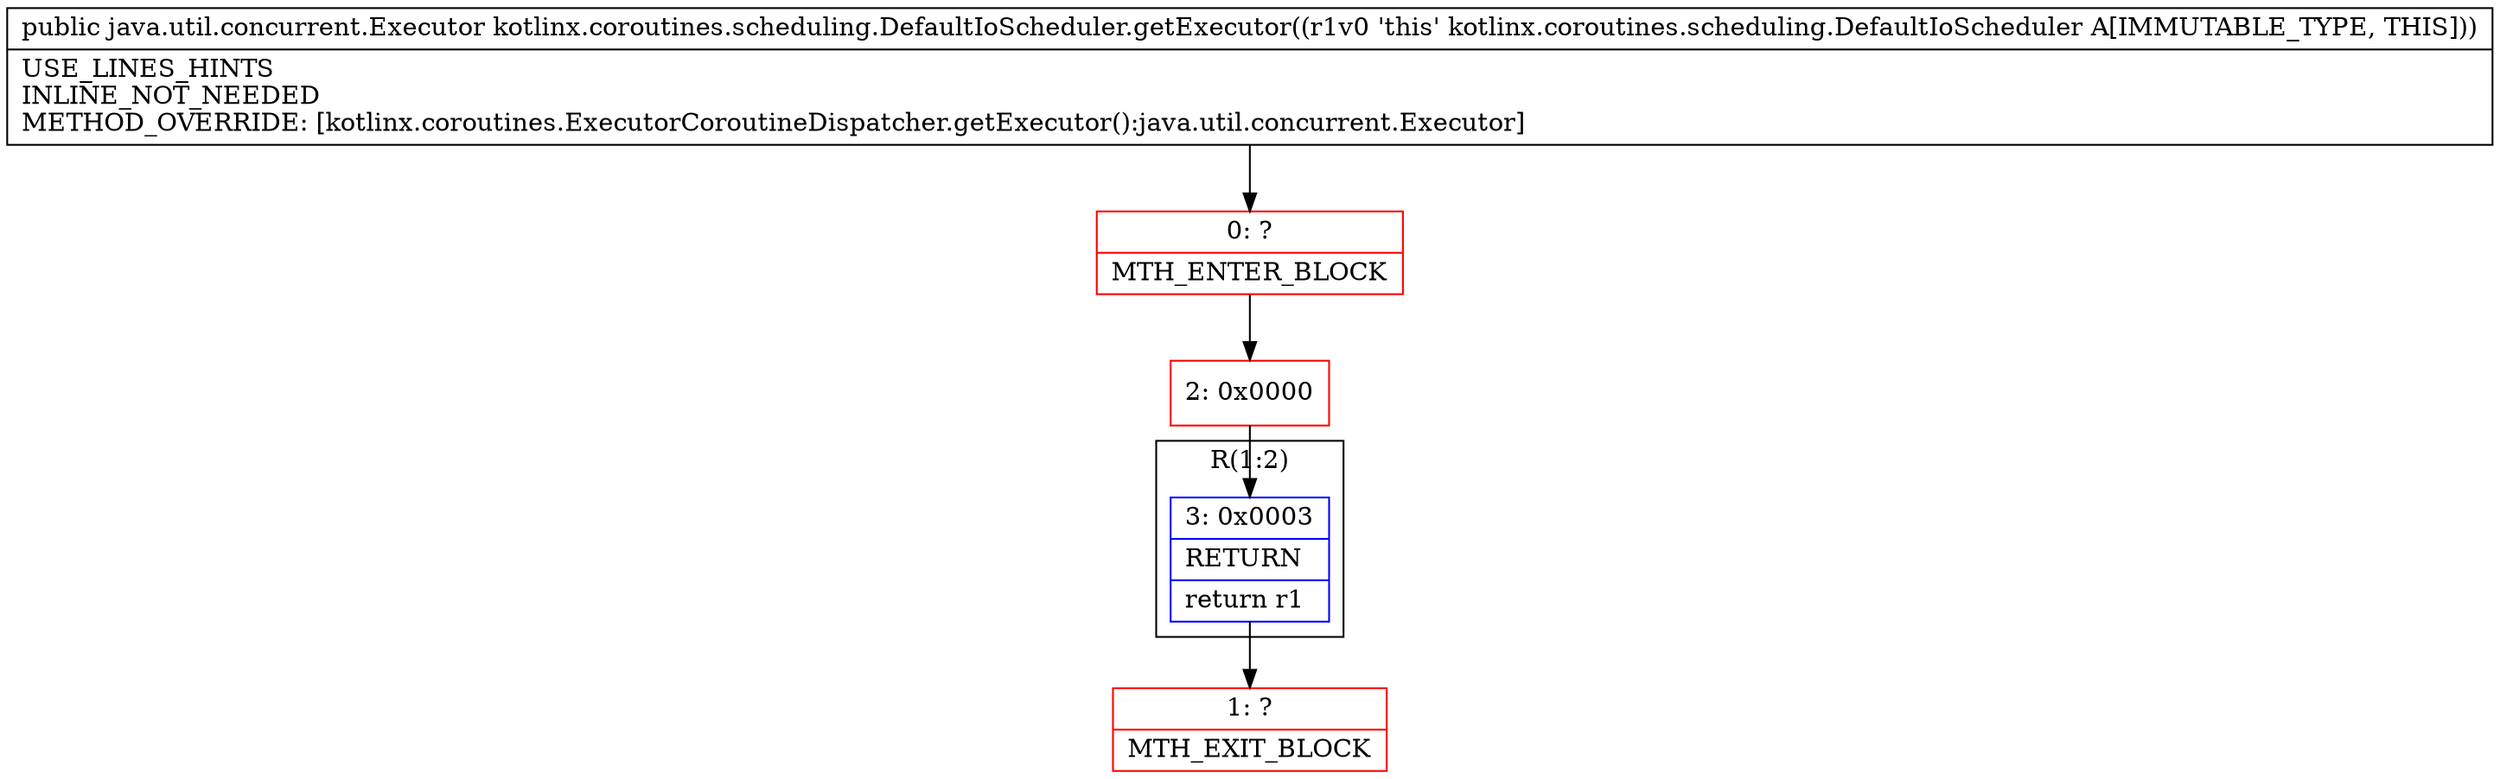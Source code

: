 digraph "CFG forkotlinx.coroutines.scheduling.DefaultIoScheduler.getExecutor()Ljava\/util\/concurrent\/Executor;" {
subgraph cluster_Region_871655360 {
label = "R(1:2)";
node [shape=record,color=blue];
Node_3 [shape=record,label="{3\:\ 0x0003|RETURN\l|return r1\l}"];
}
Node_0 [shape=record,color=red,label="{0\:\ ?|MTH_ENTER_BLOCK\l}"];
Node_2 [shape=record,color=red,label="{2\:\ 0x0000}"];
Node_1 [shape=record,color=red,label="{1\:\ ?|MTH_EXIT_BLOCK\l}"];
MethodNode[shape=record,label="{public java.util.concurrent.Executor kotlinx.coroutines.scheduling.DefaultIoScheduler.getExecutor((r1v0 'this' kotlinx.coroutines.scheduling.DefaultIoScheduler A[IMMUTABLE_TYPE, THIS]))  | USE_LINES_HINTS\lINLINE_NOT_NEEDED\lMETHOD_OVERRIDE: [kotlinx.coroutines.ExecutorCoroutineDispatcher.getExecutor():java.util.concurrent.Executor]\l}"];
MethodNode -> Node_0;Node_3 -> Node_1;
Node_0 -> Node_2;
Node_2 -> Node_3;
}

